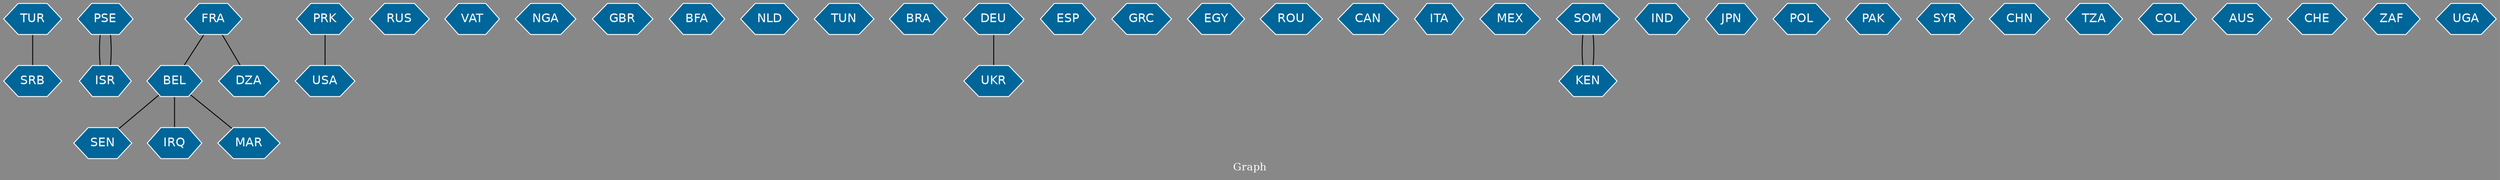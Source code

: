 // Countries together in item graph
graph {
	graph [bgcolor="#888888" fontcolor=white fontsize=12 label="Graph" outputorder=edgesfirst overlap=prism]
	node [color=white fillcolor="#006699" fontcolor=white fontname=Helvetica shape=hexagon style=filled]
	edge [arrowhead=open color=black fontcolor=white fontname=Courier fontsize=12]
		SRB [label=SRB]
		PSE [label=PSE]
		ISR [label=ISR]
		FRA [label=FRA]
		USA [label=USA]
		RUS [label=RUS]
		VAT [label=VAT]
		NGA [label=NGA]
		GBR [label=GBR]
		BFA [label=BFA]
		NLD [label=NLD]
		TUN [label=TUN]
		BRA [label=BRA]
		DEU [label=DEU]
		UKR [label=UKR]
		ESP [label=ESP]
		GRC [label=GRC]
		EGY [label=EGY]
		BEL [label=BEL]
		SEN [label=SEN]
		TUR [label=TUR]
		ROU [label=ROU]
		CAN [label=CAN]
		ITA [label=ITA]
		IRQ [label=IRQ]
		MEX [label=MEX]
		SOM [label=SOM]
		KEN [label=KEN]
		IND [label=IND]
		JPN [label=JPN]
		POL [label=POL]
		PAK [label=PAK]
		DZA [label=DZA]
		MAR [label=MAR]
		SYR [label=SYR]
		CHN [label=CHN]
		PRK [label=PRK]
		TZA [label=TZA]
		COL [label=COL]
		AUS [label=AUS]
		CHE [label=CHE]
		ZAF [label=ZAF]
		UGA [label=UGA]
			BEL -- IRQ [weight=1]
			FRA -- BEL [weight=1]
			SOM -- KEN [weight=1]
			DEU -- UKR [weight=1]
			KEN -- SOM [weight=1]
			ISR -- PSE [weight=3]
			PRK -- USA [weight=1]
			BEL -- MAR [weight=1]
			FRA -- DZA [weight=1]
			BEL -- SEN [weight=1]
			PSE -- ISR [weight=2]
			TUR -- SRB [weight=1]
}
